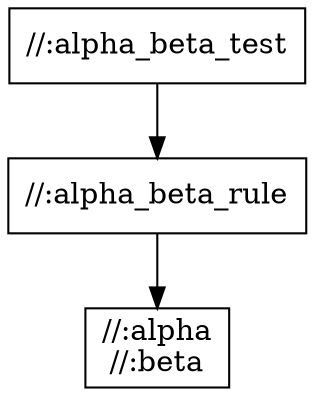 digraph mygraph {
  node [shape=box];
  "//:alpha_beta_test"
  "//:alpha_beta_test" -> "//:alpha_beta_rule"
  "//:alpha_beta_rule"
  "//:alpha_beta_rule" -> "//:alpha\n//:beta"
  "//:alpha\n//:beta"
}
